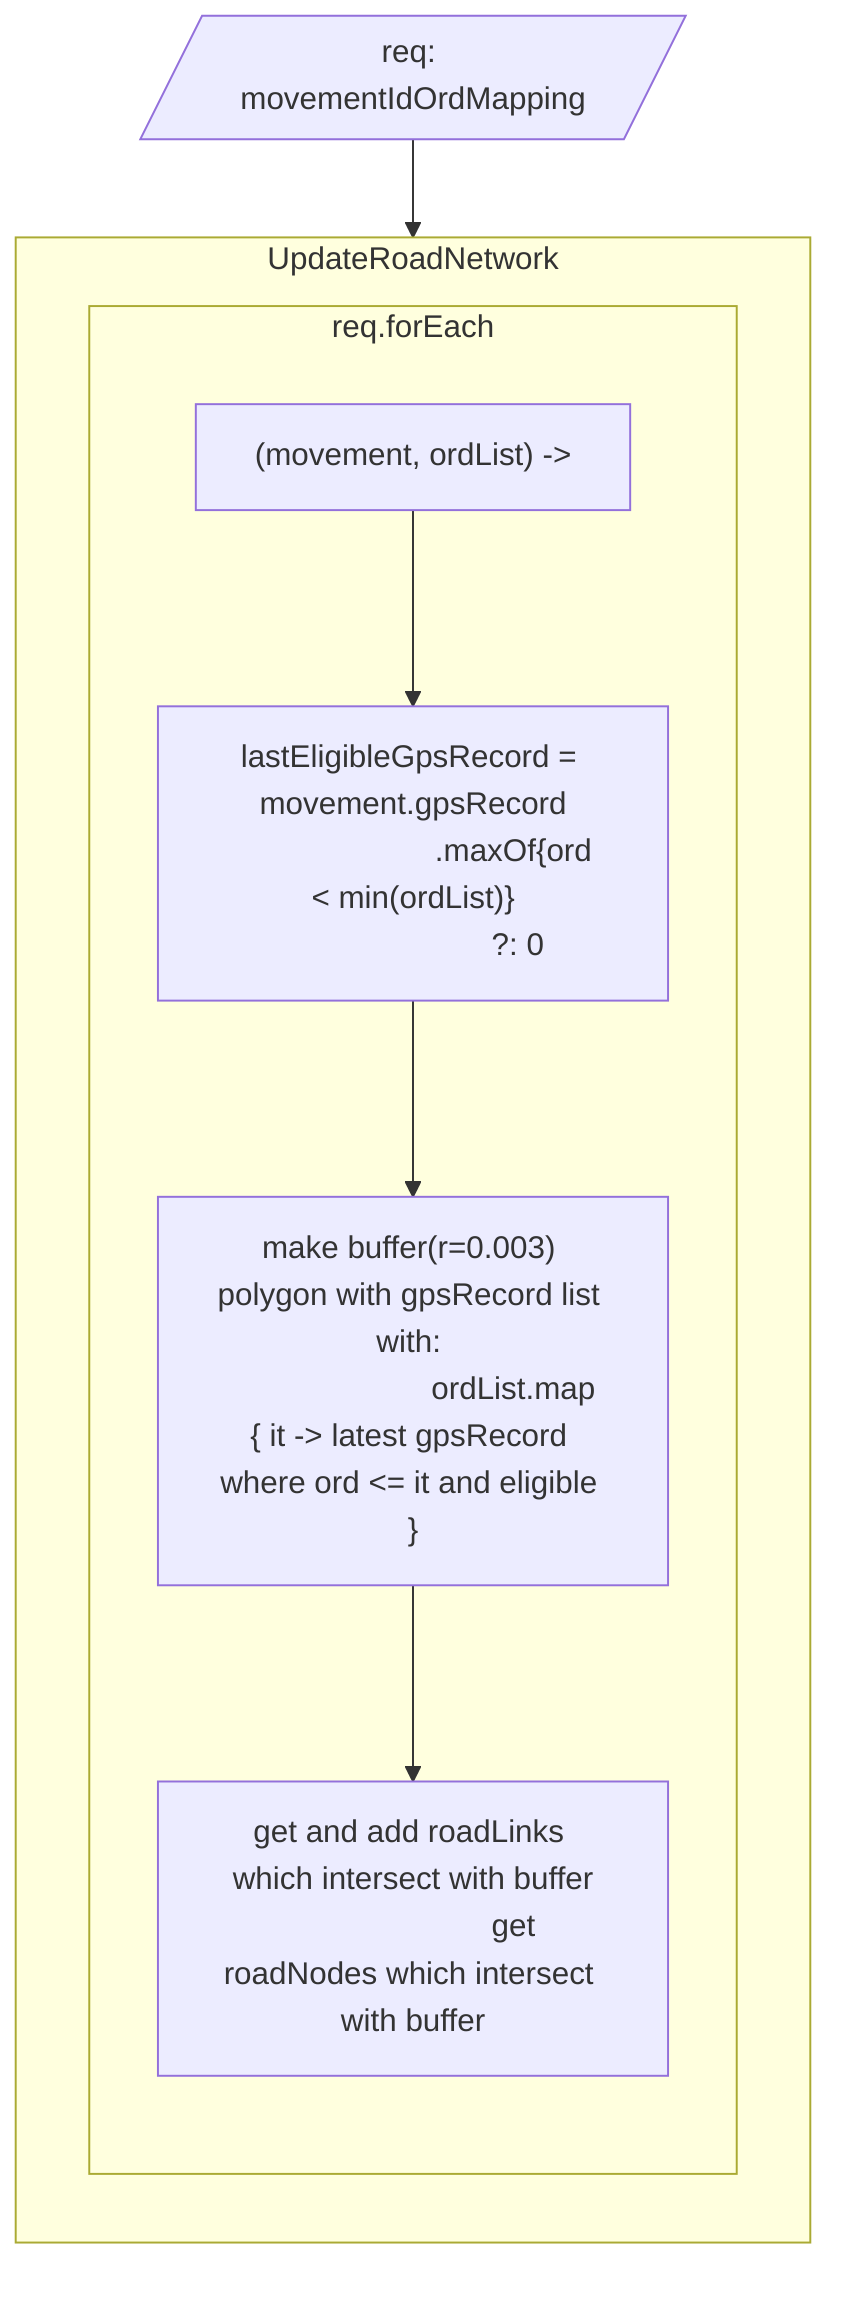 flowchart TB

	I[/req: movementIdOrdMapping/]
	subgraph UpdateRoadNetwork

	subgraph req.forEach 
		it["(movement, ordList) ->"]

		UpdateOrdList2["
			lastEligibleGpsRecord = movement.gpsRecord
			.maxOf{ord < min(ordList)}
			?: 0
		"]

		GetLatestEligibleGpsRecord2["
			make buffer(r=0.003) polygon with gpsRecord list with: 
			ordList.map { it -> latest gpsRecord where ord <= it and eligible }
		"]

		GetRoadLink2["
			get and add roadLinks which intersect with buffer
			get roadNodes which intersect with buffer
		"]

		it --> UpdateOrdList2 --> GetLatestEligibleGpsRecord2 --> GetRoadLink2

	end
		
	end

I --> UpdateRoadNetwork